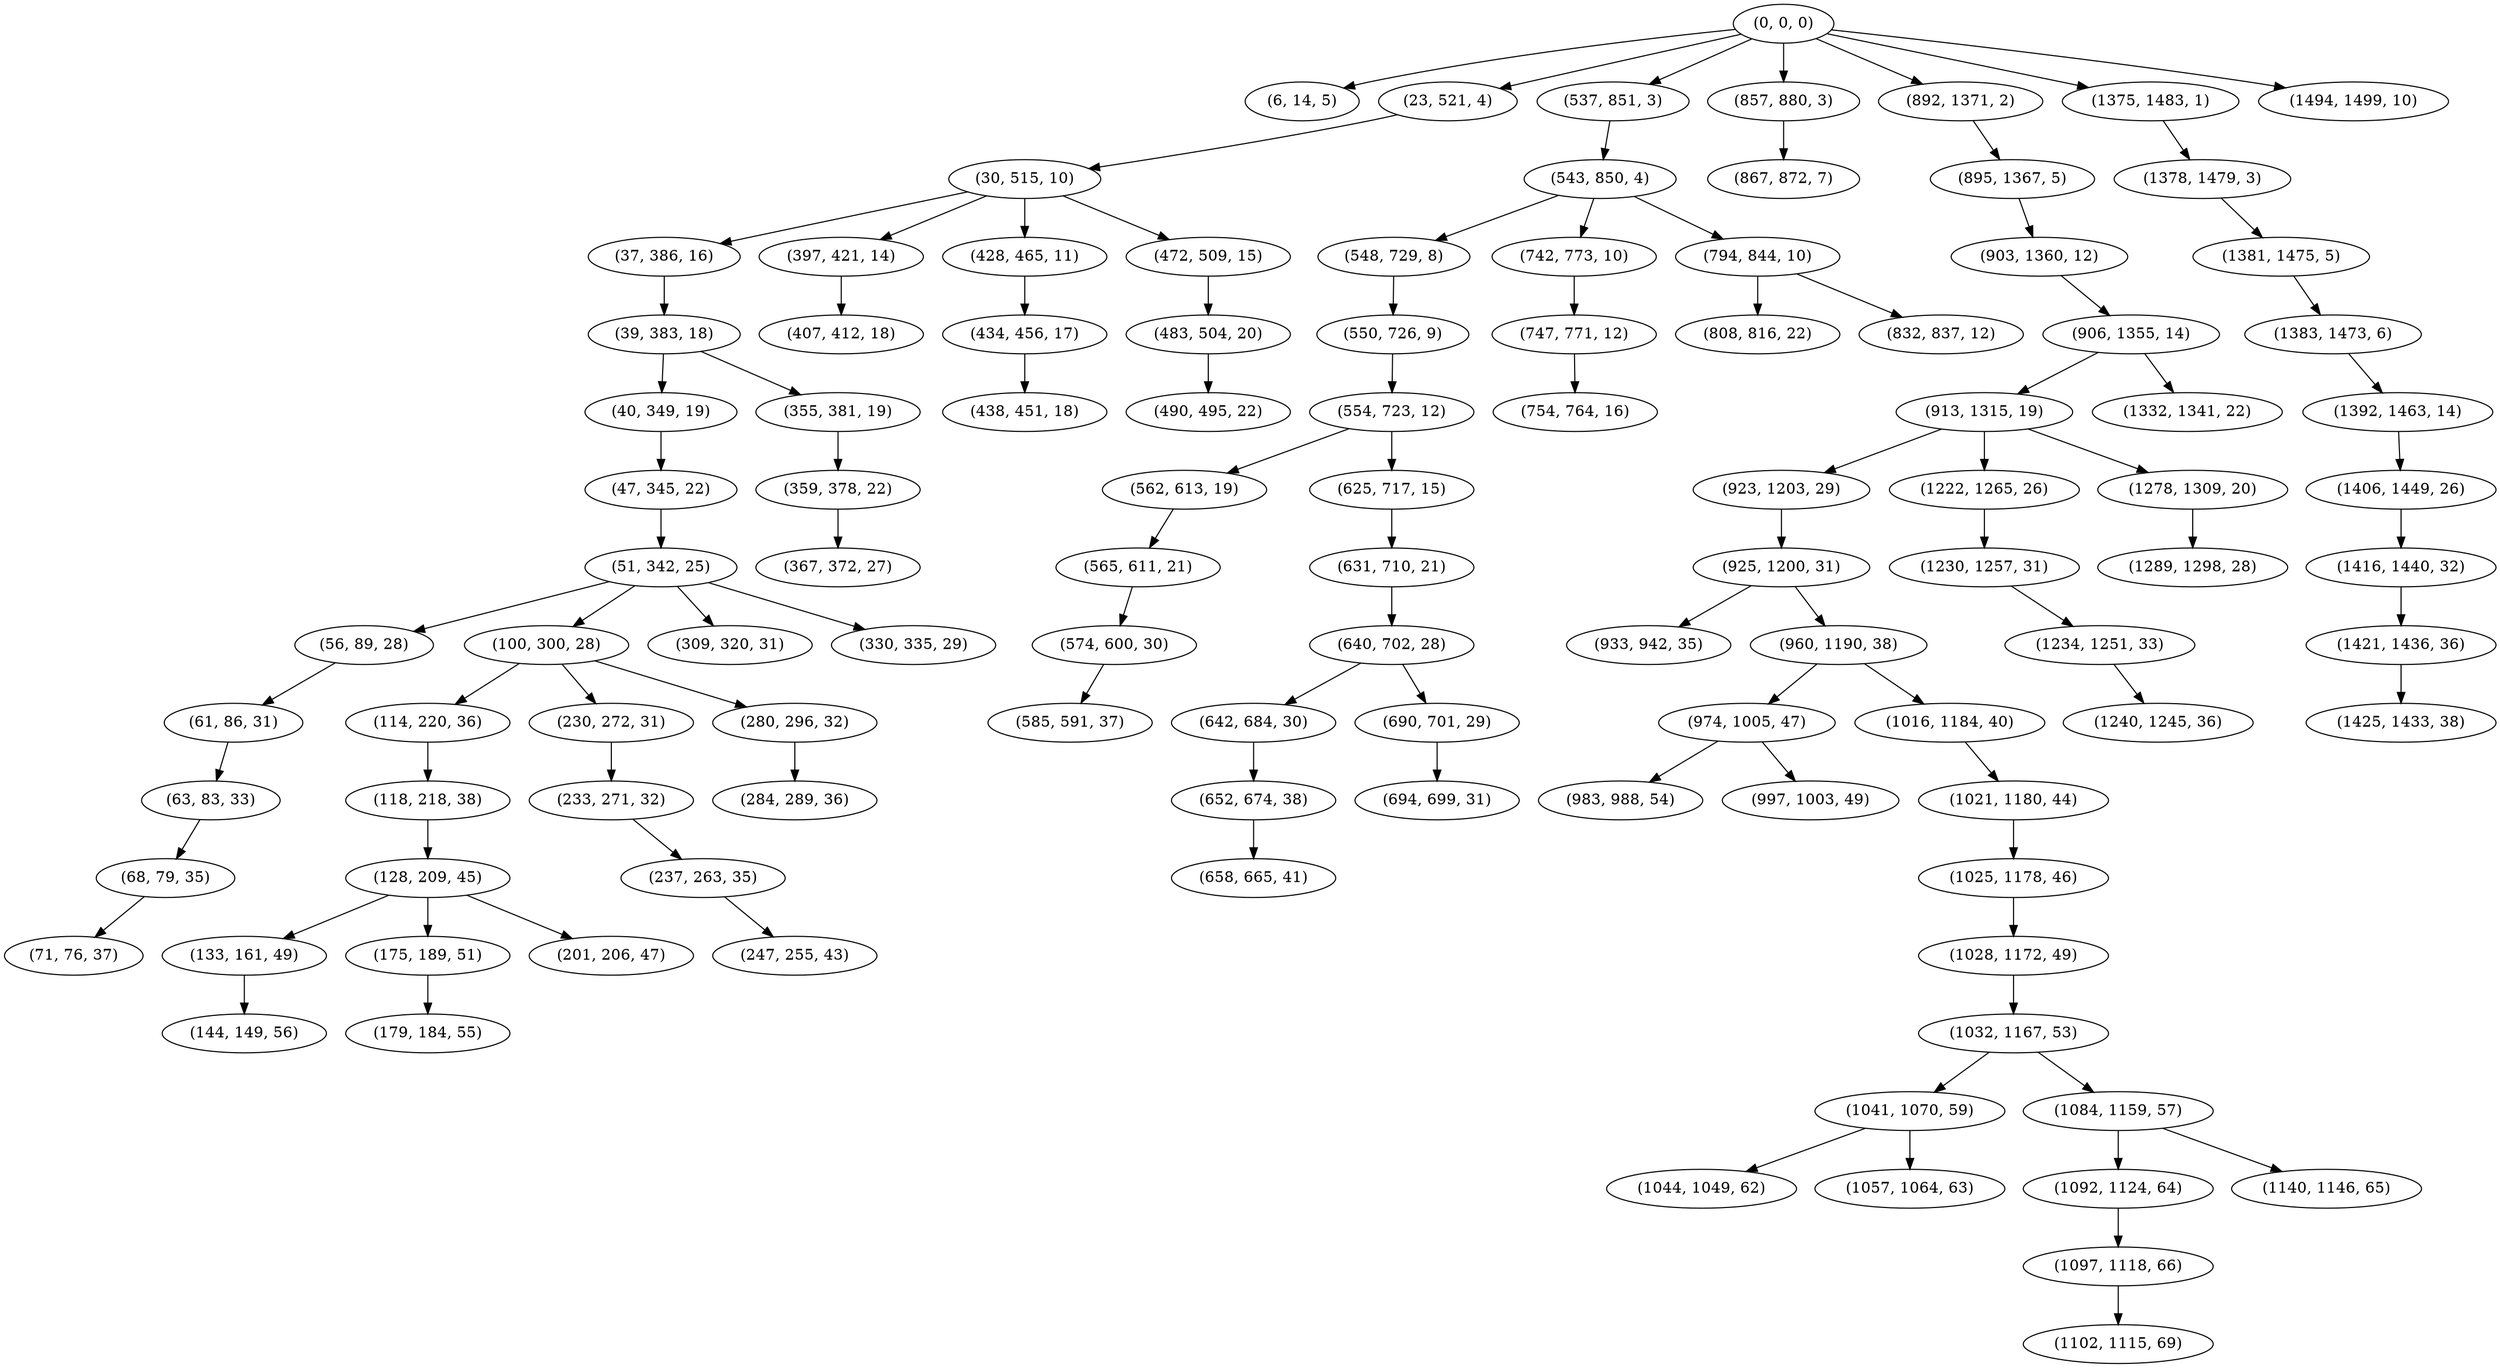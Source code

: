digraph tree {
    "(0, 0, 0)";
    "(6, 14, 5)";
    "(23, 521, 4)";
    "(30, 515, 10)";
    "(37, 386, 16)";
    "(39, 383, 18)";
    "(40, 349, 19)";
    "(47, 345, 22)";
    "(51, 342, 25)";
    "(56, 89, 28)";
    "(61, 86, 31)";
    "(63, 83, 33)";
    "(68, 79, 35)";
    "(71, 76, 37)";
    "(100, 300, 28)";
    "(114, 220, 36)";
    "(118, 218, 38)";
    "(128, 209, 45)";
    "(133, 161, 49)";
    "(144, 149, 56)";
    "(175, 189, 51)";
    "(179, 184, 55)";
    "(201, 206, 47)";
    "(230, 272, 31)";
    "(233, 271, 32)";
    "(237, 263, 35)";
    "(247, 255, 43)";
    "(280, 296, 32)";
    "(284, 289, 36)";
    "(309, 320, 31)";
    "(330, 335, 29)";
    "(355, 381, 19)";
    "(359, 378, 22)";
    "(367, 372, 27)";
    "(397, 421, 14)";
    "(407, 412, 18)";
    "(428, 465, 11)";
    "(434, 456, 17)";
    "(438, 451, 18)";
    "(472, 509, 15)";
    "(483, 504, 20)";
    "(490, 495, 22)";
    "(537, 851, 3)";
    "(543, 850, 4)";
    "(548, 729, 8)";
    "(550, 726, 9)";
    "(554, 723, 12)";
    "(562, 613, 19)";
    "(565, 611, 21)";
    "(574, 600, 30)";
    "(585, 591, 37)";
    "(625, 717, 15)";
    "(631, 710, 21)";
    "(640, 702, 28)";
    "(642, 684, 30)";
    "(652, 674, 38)";
    "(658, 665, 41)";
    "(690, 701, 29)";
    "(694, 699, 31)";
    "(742, 773, 10)";
    "(747, 771, 12)";
    "(754, 764, 16)";
    "(794, 844, 10)";
    "(808, 816, 22)";
    "(832, 837, 12)";
    "(857, 880, 3)";
    "(867, 872, 7)";
    "(892, 1371, 2)";
    "(895, 1367, 5)";
    "(903, 1360, 12)";
    "(906, 1355, 14)";
    "(913, 1315, 19)";
    "(923, 1203, 29)";
    "(925, 1200, 31)";
    "(933, 942, 35)";
    "(960, 1190, 38)";
    "(974, 1005, 47)";
    "(983, 988, 54)";
    "(997, 1003, 49)";
    "(1016, 1184, 40)";
    "(1021, 1180, 44)";
    "(1025, 1178, 46)";
    "(1028, 1172, 49)";
    "(1032, 1167, 53)";
    "(1041, 1070, 59)";
    "(1044, 1049, 62)";
    "(1057, 1064, 63)";
    "(1084, 1159, 57)";
    "(1092, 1124, 64)";
    "(1097, 1118, 66)";
    "(1102, 1115, 69)";
    "(1140, 1146, 65)";
    "(1222, 1265, 26)";
    "(1230, 1257, 31)";
    "(1234, 1251, 33)";
    "(1240, 1245, 36)";
    "(1278, 1309, 20)";
    "(1289, 1298, 28)";
    "(1332, 1341, 22)";
    "(1375, 1483, 1)";
    "(1378, 1479, 3)";
    "(1381, 1475, 5)";
    "(1383, 1473, 6)";
    "(1392, 1463, 14)";
    "(1406, 1449, 26)";
    "(1416, 1440, 32)";
    "(1421, 1436, 36)";
    "(1425, 1433, 38)";
    "(1494, 1499, 10)";
    "(0, 0, 0)" -> "(6, 14, 5)";
    "(0, 0, 0)" -> "(23, 521, 4)";
    "(0, 0, 0)" -> "(537, 851, 3)";
    "(0, 0, 0)" -> "(857, 880, 3)";
    "(0, 0, 0)" -> "(892, 1371, 2)";
    "(0, 0, 0)" -> "(1375, 1483, 1)";
    "(0, 0, 0)" -> "(1494, 1499, 10)";
    "(23, 521, 4)" -> "(30, 515, 10)";
    "(30, 515, 10)" -> "(37, 386, 16)";
    "(30, 515, 10)" -> "(397, 421, 14)";
    "(30, 515, 10)" -> "(428, 465, 11)";
    "(30, 515, 10)" -> "(472, 509, 15)";
    "(37, 386, 16)" -> "(39, 383, 18)";
    "(39, 383, 18)" -> "(40, 349, 19)";
    "(39, 383, 18)" -> "(355, 381, 19)";
    "(40, 349, 19)" -> "(47, 345, 22)";
    "(47, 345, 22)" -> "(51, 342, 25)";
    "(51, 342, 25)" -> "(56, 89, 28)";
    "(51, 342, 25)" -> "(100, 300, 28)";
    "(51, 342, 25)" -> "(309, 320, 31)";
    "(51, 342, 25)" -> "(330, 335, 29)";
    "(56, 89, 28)" -> "(61, 86, 31)";
    "(61, 86, 31)" -> "(63, 83, 33)";
    "(63, 83, 33)" -> "(68, 79, 35)";
    "(68, 79, 35)" -> "(71, 76, 37)";
    "(100, 300, 28)" -> "(114, 220, 36)";
    "(100, 300, 28)" -> "(230, 272, 31)";
    "(100, 300, 28)" -> "(280, 296, 32)";
    "(114, 220, 36)" -> "(118, 218, 38)";
    "(118, 218, 38)" -> "(128, 209, 45)";
    "(128, 209, 45)" -> "(133, 161, 49)";
    "(128, 209, 45)" -> "(175, 189, 51)";
    "(128, 209, 45)" -> "(201, 206, 47)";
    "(133, 161, 49)" -> "(144, 149, 56)";
    "(175, 189, 51)" -> "(179, 184, 55)";
    "(230, 272, 31)" -> "(233, 271, 32)";
    "(233, 271, 32)" -> "(237, 263, 35)";
    "(237, 263, 35)" -> "(247, 255, 43)";
    "(280, 296, 32)" -> "(284, 289, 36)";
    "(355, 381, 19)" -> "(359, 378, 22)";
    "(359, 378, 22)" -> "(367, 372, 27)";
    "(397, 421, 14)" -> "(407, 412, 18)";
    "(428, 465, 11)" -> "(434, 456, 17)";
    "(434, 456, 17)" -> "(438, 451, 18)";
    "(472, 509, 15)" -> "(483, 504, 20)";
    "(483, 504, 20)" -> "(490, 495, 22)";
    "(537, 851, 3)" -> "(543, 850, 4)";
    "(543, 850, 4)" -> "(548, 729, 8)";
    "(543, 850, 4)" -> "(742, 773, 10)";
    "(543, 850, 4)" -> "(794, 844, 10)";
    "(548, 729, 8)" -> "(550, 726, 9)";
    "(550, 726, 9)" -> "(554, 723, 12)";
    "(554, 723, 12)" -> "(562, 613, 19)";
    "(554, 723, 12)" -> "(625, 717, 15)";
    "(562, 613, 19)" -> "(565, 611, 21)";
    "(565, 611, 21)" -> "(574, 600, 30)";
    "(574, 600, 30)" -> "(585, 591, 37)";
    "(625, 717, 15)" -> "(631, 710, 21)";
    "(631, 710, 21)" -> "(640, 702, 28)";
    "(640, 702, 28)" -> "(642, 684, 30)";
    "(640, 702, 28)" -> "(690, 701, 29)";
    "(642, 684, 30)" -> "(652, 674, 38)";
    "(652, 674, 38)" -> "(658, 665, 41)";
    "(690, 701, 29)" -> "(694, 699, 31)";
    "(742, 773, 10)" -> "(747, 771, 12)";
    "(747, 771, 12)" -> "(754, 764, 16)";
    "(794, 844, 10)" -> "(808, 816, 22)";
    "(794, 844, 10)" -> "(832, 837, 12)";
    "(857, 880, 3)" -> "(867, 872, 7)";
    "(892, 1371, 2)" -> "(895, 1367, 5)";
    "(895, 1367, 5)" -> "(903, 1360, 12)";
    "(903, 1360, 12)" -> "(906, 1355, 14)";
    "(906, 1355, 14)" -> "(913, 1315, 19)";
    "(906, 1355, 14)" -> "(1332, 1341, 22)";
    "(913, 1315, 19)" -> "(923, 1203, 29)";
    "(913, 1315, 19)" -> "(1222, 1265, 26)";
    "(913, 1315, 19)" -> "(1278, 1309, 20)";
    "(923, 1203, 29)" -> "(925, 1200, 31)";
    "(925, 1200, 31)" -> "(933, 942, 35)";
    "(925, 1200, 31)" -> "(960, 1190, 38)";
    "(960, 1190, 38)" -> "(974, 1005, 47)";
    "(960, 1190, 38)" -> "(1016, 1184, 40)";
    "(974, 1005, 47)" -> "(983, 988, 54)";
    "(974, 1005, 47)" -> "(997, 1003, 49)";
    "(1016, 1184, 40)" -> "(1021, 1180, 44)";
    "(1021, 1180, 44)" -> "(1025, 1178, 46)";
    "(1025, 1178, 46)" -> "(1028, 1172, 49)";
    "(1028, 1172, 49)" -> "(1032, 1167, 53)";
    "(1032, 1167, 53)" -> "(1041, 1070, 59)";
    "(1032, 1167, 53)" -> "(1084, 1159, 57)";
    "(1041, 1070, 59)" -> "(1044, 1049, 62)";
    "(1041, 1070, 59)" -> "(1057, 1064, 63)";
    "(1084, 1159, 57)" -> "(1092, 1124, 64)";
    "(1084, 1159, 57)" -> "(1140, 1146, 65)";
    "(1092, 1124, 64)" -> "(1097, 1118, 66)";
    "(1097, 1118, 66)" -> "(1102, 1115, 69)";
    "(1222, 1265, 26)" -> "(1230, 1257, 31)";
    "(1230, 1257, 31)" -> "(1234, 1251, 33)";
    "(1234, 1251, 33)" -> "(1240, 1245, 36)";
    "(1278, 1309, 20)" -> "(1289, 1298, 28)";
    "(1375, 1483, 1)" -> "(1378, 1479, 3)";
    "(1378, 1479, 3)" -> "(1381, 1475, 5)";
    "(1381, 1475, 5)" -> "(1383, 1473, 6)";
    "(1383, 1473, 6)" -> "(1392, 1463, 14)";
    "(1392, 1463, 14)" -> "(1406, 1449, 26)";
    "(1406, 1449, 26)" -> "(1416, 1440, 32)";
    "(1416, 1440, 32)" -> "(1421, 1436, 36)";
    "(1421, 1436, 36)" -> "(1425, 1433, 38)";
}
